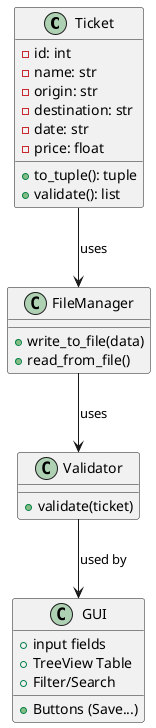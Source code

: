 @startuml

class Ticket {
  - id: int
  - name: str
  - origin: str
  - destination: str
  - date: str
  - price: float
  + to_tuple(): tuple
  + validate(): list
}

class FileManager {
  + write_to_file(data)
  + read_from_file()
}

class Validator {
  + validate(ticket)
}

class GUI {
  + input fields
  + TreeView Table
  + Buttons (Save...)
  + Filter/Search
}

Ticket --> FileManager : uses
FileManager --> Validator : uses
Validator --> GUI : used by

@enduml